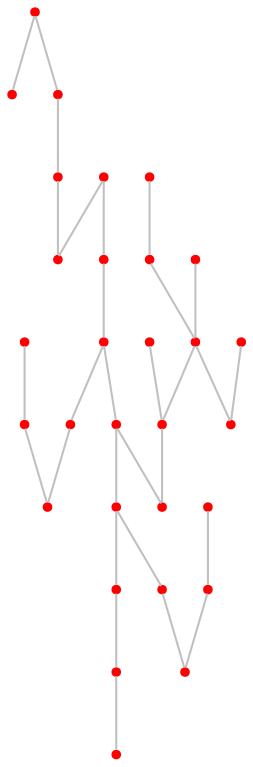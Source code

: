 graph {
	0 [color=red pos="0,0!" shape=point]
	1 [color=red pos="0,1!" shape=point]
	2 [color=red pos="0,2!" shape=point]
	3 [color=red pos="0,3!" shape=point]
	4 [color=red pos="0,4!" shape=point]
	5 [color=red pos="0,5!" shape=point]
	6 [color=red pos="1,0!" shape=point]
	7 [color=red pos="1,1!" shape=point]
	8 [color=red pos="1,2!" shape=point]
	9 [color=red pos="1,3!" shape=point]
	10 [color=red pos="1,4!" shape=point]
	11 [color=red pos="1,5!" shape=point]
	12 [color=red pos="2,0!" shape=point]
	13 [color=red pos="2,1!" shape=point]
	14 [color=red pos="2,2!" shape=point]
	15 [color=red pos="2,3!" shape=point]
	16 [color=red pos="2,4!" shape=point]
	17 [color=red pos="2,5!" shape=point]
	18 [color=red pos="3,0!" shape=point]
	19 [color=red pos="3,1!" shape=point]
	20 [color=red pos="3,2!" shape=point]
	21 [color=red pos="3,3!" shape=point]
	22 [color=red pos="3,4!" shape=point]
	23 [color=red pos="3,5!" shape=point]
	24 [color=red pos="4,0!" shape=point]
	25 [color=red pos="4,1!" shape=point]
	26 [color=red pos="4,2!" shape=point]
	27 [color=red pos="4,3!" shape=point]
	28 [color=red pos="4,4!" shape=point]
	29 [color=red pos="4,5!" shape=point]
	2 -- 8 [color=gray]
	23 -- 29 [color=gray]
	19 -- 20 [color=gray]
	12 -- 13 [color=gray]
	17 -- 23 [color=gray]
	20 -- 21 [color=gray]
	10 -- 11 [color=gray]
	5 -- 11 [color=gray]
	6 -- 7 [color=gray]
	9 -- 10 [color=gray]
	16 -- 17 [color=gray]
	2 -- 3 [color=gray]
	14 -- 20 [color=gray]
	0 -- 6 [color=gray]
	0 -- 1 [color=gray]
	26 -- 27 [color=gray]
	15 -- 16 [color=gray]
	3 -- 9 [color=gray]
	16 -- 22 [color=gray]
	9 -- 15 [color=gray]
	22 -- 28 [color=gray]
	13 -- 19 [color=gray]
	7 -- 8 [color=gray]
	27 -- 28 [color=gray]
	19 -- 25 [color=gray]
	18 -- 19 [color=gray]
	15 -- 21 [color=gray]
	4 -- 5 [color=gray]
	24 -- 25 [color=gray]
}

